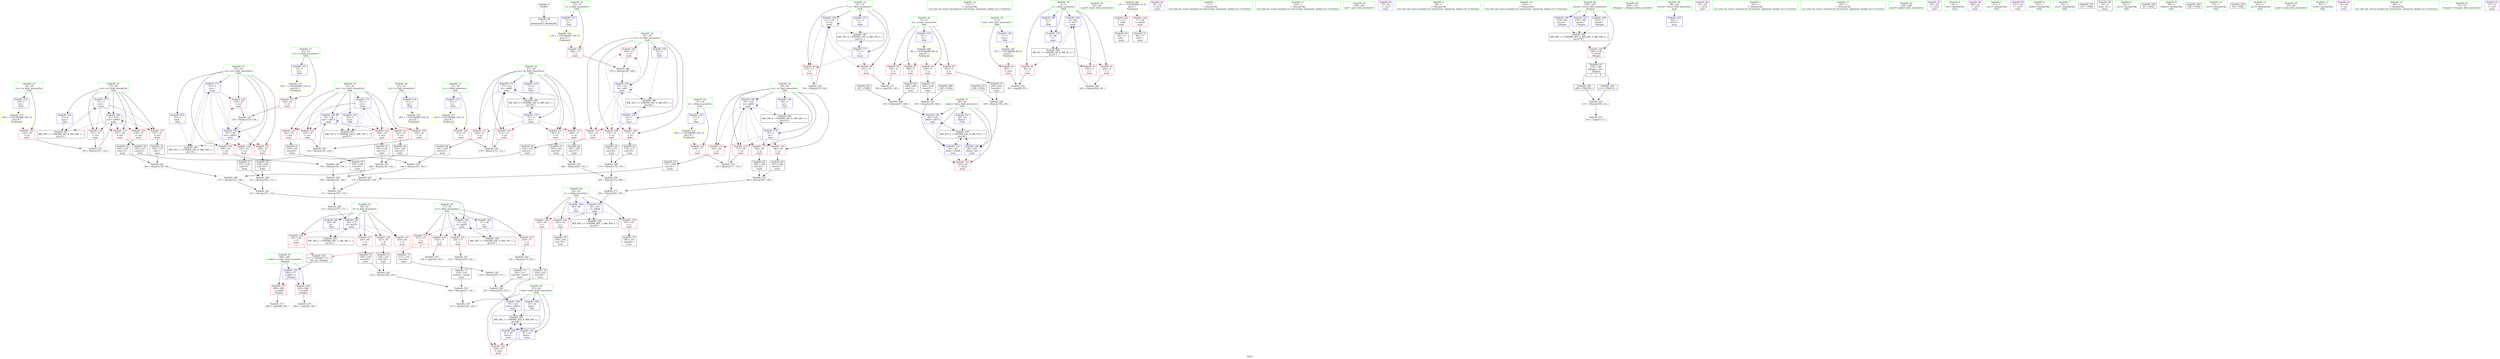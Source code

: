 digraph "SVFG" {
	label="SVFG";

	Node0x5589334867a0 [shape=record,color=grey,label="{NodeID: 0\nNullPtr}"];
	Node0x5589334867a0 -> Node0x5589334a9560[style=solid];
	Node0x5589334b7d00 [shape=record,color=grey,label="{NodeID: 263\n164 = Binary(161, 163, )\n}"];
	Node0x5589334b7d00 -> Node0x5589334b7e80[style=solid];
	Node0x5589334b14e0 [shape=record,color=blue,label="{NodeID: 180\n29\<--118\nsz\<--add9\nmain\n}"];
	Node0x5589334b14e0 -> Node0x5589334a93e0[style=dashed];
	Node0x5589334b14e0 -> Node0x5589334a94b0[style=dashed];
	Node0x5589334b14e0 -> Node0x5589334adcf0[style=dashed];
	Node0x5589334b14e0 -> Node0x5589334addc0[style=dashed];
	Node0x5589334b14e0 -> Node0x5589334b14e0[style=dashed];
	Node0x5589334b14e0 -> Node0x5589334c8620[style=dashed];
	Node0x5589334a8610 [shape=record,color=red,label="{NodeID: 97\n248\<--9\n\<--n\nmain\n}"];
	Node0x5589334a8610 -> Node0x5589334aaf90[style=solid];
	Node0x5589334a65e0 [shape=record,color=green,label="{NodeID: 14\n173\<--1\n\<--dummyObj\nCan only get source location for instruction, argument, global var or function.}"];
	Node0x5589334df190 [shape=record,color=black,label="{NodeID: 360\n238 = PHI()\n}"];
	Node0x5589334df190 -> Node0x5589334b5c00[style=solid];
	Node0x5589334ad5e0 [shape=record,color=grey,label="{NodeID: 277\n104 = cmp(102, 103, )\n}"];
	Node0x5589334abe30 [shape=record,color=blue,label="{NodeID: 194\n4\<--263\nt\<--inc77\nmain\n}"];
	Node0x5589334abe30 -> Node0x5589334c7220[style=dashed];
	Node0x5589334a9170 [shape=record,color=red,label="{NodeID: 111\n160\<--27\n\<--sy\nmain\n}"];
	Node0x5589334a9170 -> Node0x5589334a9f50[style=solid];
	Node0x5589334a71d0 [shape=record,color=green,label="{NodeID: 28\n25\<--26\nsx\<--sx_field_insensitive\nGlob }"];
	Node0x5589334a71d0 -> Node0x5589334a8d60[style=solid];
	Node0x5589334a71d0 -> Node0x5589334a8e30[style=solid];
	Node0x5589334a71d0 -> Node0x5589334a8f00[style=solid];
	Node0x5589334a71d0 -> Node0x5589334a8fd0[style=solid];
	Node0x5589334a71d0 -> Node0x5589334b00f0[style=solid];
	Node0x5589334a71d0 -> Node0x5589334b11a0[style=solid];
	Node0x5589334a71d0 -> Node0x5589334b1340[style=solid];
	Node0x5589334c8b20 [shape=record,color=black,label="{NodeID: 291\nMR_30V_2 = PHI(MR_30V_4, MR_30V_1, )\npts\{32 \}\n}"];
	Node0x5589334c8b20 -> Node0x5589334b0f30[style=dashed];
	Node0x5589334ae440 [shape=record,color=red,label="{NodeID: 125\n162\<--33\n\<--svy\nmain\n}"];
	Node0x5589334ae440 -> Node0x5589334aa020[style=solid];
	Node0x5589334a7fa0 [shape=record,color=green,label="{NodeID: 42\n83\<--84\nscanf\<--scanf_field_insensitive\n}"];
	Node0x5589334cd720 [shape=record,color=yellow,style=double,label="{NodeID: 305\n2V_1 = ENCHI(MR_2V_0)\npts\{1 \}\nFun[main]}"];
	Node0x5589334cd720 -> Node0x5589334af2e0[style=dashed];
	Node0x5589334cd720 -> Node0x5589334af3b0[style=dashed];
	Node0x5589334aefa0 [shape=record,color=red,label="{NodeID: 139\n225\<--42\n\<--c\nmain\n}"];
	Node0x5589334aefa0 -> Node0x5589334aaab0[style=solid];
	Node0x5589334a9c10 [shape=record,color=black,label="{NodeID: 56\n149\<--148\nconv18\<--\nmain\n}"];
	Node0x5589334a9c10 -> Node0x5589334b7880[style=solid];
	Node0x5589334afbf0 [shape=record,color=blue,label="{NodeID: 153\n15\<--5\ny\<--\nGlob }"];
	Node0x5589334afbf0 -> Node0x5589334cdc90[style=dashed];
	Node0x5589334aa770 [shape=record,color=black,label="{NodeID: 70\n198\<--197\nconv46\<--\nmain\n}"];
	Node0x5589334b6980 [shape=record,color=grey,label="{NodeID: 250\n114 = Binary(113, 112, )\n}"];
	Node0x5589334b6980 -> Node0x5589334b1410[style=solid];
	Node0x5589334b09f0 [shape=record,color=blue,label="{NodeID: 167\n44\<--45\ndmin\<--\nGlob }"];
	Node0x5589334b09f0 -> Node0x5589334cad20[style=dashed];
	Node0x5589334ab2d0 [shape=record,color=purple,label="{NodeID: 84\n78\<--54\n\<--.str.2\nmain\n}"];
	Node0x558933486d70 [shape=record,color=green,label="{NodeID: 1\n5\<--1\n\<--dummyObj\nCan only get source location for instruction, argument, global var or function.}"];
	Node0x5589334b7e80 [shape=record,color=grey,label="{NodeID: 264\n165 = Binary(159, 164, )\n}"];
	Node0x5589334b7e80 -> Node0x5589334b7100[style=solid];
	Node0x5589334b15b0 [shape=record,color=blue,label="{NodeID: 181\n31\<--122\nsvx\<--add10\nmain\n}"];
	Node0x5589334b15b0 -> Node0x5589334ade90[style=dashed];
	Node0x5589334b15b0 -> Node0x5589334adf60[style=dashed];
	Node0x5589334b15b0 -> Node0x5589334ae030[style=dashed];
	Node0x5589334b15b0 -> Node0x5589334ae100[style=dashed];
	Node0x5589334b15b0 -> Node0x5589334b15b0[style=dashed];
	Node0x5589334b15b0 -> Node0x5589334c8b20[style=dashed];
	Node0x5589334a86e0 [shape=record,color=red,label="{NodeID: 98\n102\<--11\n\<--i\nmain\n}"];
	Node0x5589334a86e0 -> Node0x5589334ad5e0[style=solid];
	Node0x5589334a66b0 [shape=record,color=green,label="{NodeID: 15\n219\<--1\n\<--dummyObj\nCan only get source location for instruction, argument, global var or function.}"];
	Node0x5589334df260 [shape=record,color=black,label="{NodeID: 361\n247 = PHI()\n}"];
	Node0x5589334df260 -> Node0x5589334b8600[style=solid];
	Node0x5589334abf00 [shape=record,color=blue,label="{NodeID: 195\n280\<--277\nx.addr\<--x\n_Z4signx\n}"];
	Node0x5589334abf00 -> Node0x5589334af550[style=dashed];
	Node0x5589334abf00 -> Node0x5589334af620[style=dashed];
	Node0x5589334a9240 [shape=record,color=red,label="{NodeID: 112\n180\<--27\n\<--sy\nmain\n}"];
	Node0x5589334a9240 -> Node0x5589334aa430[style=solid];
	Node0x5589334a72d0 [shape=record,color=green,label="{NodeID: 29\n27\<--28\nsy\<--sy_field_insensitive\nGlob }"];
	Node0x5589334a72d0 -> Node0x5589334a90a0[style=solid];
	Node0x5589334a72d0 -> Node0x5589334a9170[style=solid];
	Node0x5589334a72d0 -> Node0x5589334a9240[style=solid];
	Node0x5589334a72d0 -> Node0x5589334a9310[style=solid];
	Node0x5589334a72d0 -> Node0x5589334b01f0[style=solid];
	Node0x5589334a72d0 -> Node0x5589334b10d0[style=solid];
	Node0x5589334a72d0 -> Node0x5589334b1410[style=solid];
	Node0x5589334c9020 [shape=record,color=black,label="{NodeID: 292\nMR_32V_2 = PHI(MR_32V_4, MR_32V_1, )\npts\{34 \}\n}"];
	Node0x5589334c9020 -> Node0x5589334b0e60[style=dashed];
	Node0x5589334ae510 [shape=record,color=red,label="{NodeID: 126\n129\<--35\n\<--svz\nmain\n}"];
	Node0x5589334ae510 -> Node0x5589334b7400[style=solid];
	Node0x5589334a80a0 [shape=record,color=green,label="{NodeID: 43\n200\<--201\nsqrt\<--sqrt_field_insensitive\n}"];
	Node0x5589334af070 [shape=record,color=red,label="{NodeID: 140\n245\<--42\n\<--c\nmain\n}"];
	Node0x5589334af070 -> Node0x5589334aaec0[style=solid];
	Node0x5589334a9ce0 [shape=record,color=black,label="{NodeID: 57\n151\<--150\nconv19\<--\nmain\n}"];
	Node0x5589334a9ce0 -> Node0x5589334b7880[style=solid];
	Node0x5589334b5600 [shape=record,color=grey,label="{NodeID: 237\n233 = Binary(234, 232, )\n}"];
	Node0x5589334b5600 -> Node0x5589334aad20[style=solid];
	Node0x5589334afcf0 [shape=record,color=blue,label="{NodeID: 154\n17\<--5\nz\<--\nGlob }"];
	Node0x5589334afcf0 -> Node0x5589334cdd70[style=dashed];
	Node0x5589334aa840 [shape=record,color=black,label="{NodeID: 71\n203\<--202\nconv48\<--\nmain\n}"];
	Node0x5589334aa840 -> Node0x5589334b7580[style=solid];
	Node0x5589334b6b00 [shape=record,color=grey,label="{NodeID: 251\n184 = Binary(181, 183, )\n}"];
	Node0x5589334b6b00 -> Node0x5589334b6f80[style=solid];
	Node0x5589334b0af0 [shape=record,color=blue,label="{NodeID: 168\n47\<--45\ntmin\<--\nGlob }"];
	Node0x5589334b0af0 -> Node0x5589334cb220[style=dashed];
	Node0x5589334ab3a0 [shape=record,color=purple,label="{NodeID: 85\n79\<--56\n\<--.str.3\nmain\n}"];
	Node0x5589334a5900 [shape=record,color=green,label="{NodeID: 2\n38\<--1\n\<--dummyObj\nCan only get source location for instruction, argument, global var or function.}"];
	Node0x5589334b8000 [shape=record,color=grey,label="{NodeID: 265\n159 = Binary(156, 158, )\n}"];
	Node0x5589334b8000 -> Node0x5589334b7e80[style=solid];
	Node0x5589334b1680 [shape=record,color=blue,label="{NodeID: 182\n33\<--126\nsvy\<--add11\nmain\n}"];
	Node0x5589334b1680 -> Node0x5589334ae1d0[style=dashed];
	Node0x5589334b1680 -> Node0x5589334ae2a0[style=dashed];
	Node0x5589334b1680 -> Node0x5589334ae370[style=dashed];
	Node0x5589334b1680 -> Node0x5589334ae440[style=dashed];
	Node0x5589334b1680 -> Node0x5589334b1680[style=dashed];
	Node0x5589334b1680 -> Node0x5589334c9020[style=dashed];
	Node0x5589334a87b0 [shape=record,color=red,label="{NodeID: 99\n133\<--11\n\<--i\nmain\n}"];
	Node0x5589334a87b0 -> Node0x5589334b7280[style=solid];
	Node0x5589334a6780 [shape=record,color=green,label="{NodeID: 16\n234\<--1\n\<--dummyObj\nCan only get source location for instruction, argument, global var or function.}"];
	Node0x5589334df330 [shape=record,color=black,label="{NodeID: 362\n277 = PHI(207, 211, )\n0th arg _Z4signx }"];
	Node0x5589334df330 -> Node0x5589334abf00[style=solid];
	Node0x5589334abfd0 [shape=record,color=blue,label="{NodeID: 196\n278\<--86\nretval\<--\n_Z4signx\n}"];
	Node0x5589334abfd0 -> Node0x5589334c6d20[style=dashed];
	Node0x5589334a9310 [shape=record,color=red,label="{NodeID: 113\n182\<--27\n\<--sy\nmain\n}"];
	Node0x5589334a9310 -> Node0x5589334aa500[style=solid];
	Node0x5589334a73d0 [shape=record,color=green,label="{NodeID: 30\n29\<--30\nsz\<--sz_field_insensitive\nGlob }"];
	Node0x5589334a73d0 -> Node0x5589334a93e0[style=solid];
	Node0x5589334a73d0 -> Node0x5589334a94b0[style=solid];
	Node0x5589334a73d0 -> Node0x5589334adcf0[style=solid];
	Node0x5589334a73d0 -> Node0x5589334addc0[style=solid];
	Node0x5589334a73d0 -> Node0x5589334b02f0[style=solid];
	Node0x5589334a73d0 -> Node0x5589334b1000[style=solid];
	Node0x5589334a73d0 -> Node0x5589334b14e0[style=solid];
	Node0x5589334c9520 [shape=record,color=black,label="{NodeID: 293\nMR_34V_2 = PHI(MR_34V_4, MR_34V_1, )\npts\{36 \}\n}"];
	Node0x5589334c9520 -> Node0x5589334b0d90[style=dashed];
	Node0x5589334ae5e0 [shape=record,color=red,label="{NodeID: 127\n148\<--35\n\<--svz\nmain\n}"];
	Node0x5589334ae5e0 -> Node0x5589334a9c10[style=solid];
	Node0x5589334a81a0 [shape=record,color=green,label="{NodeID: 44\n209\<--210\n_Z4signx\<--_Z4signx_field_insensitive\n}"];
	Node0x5589334cd910 [shape=record,color=yellow,style=double,label="{NodeID: 307\n6V_1 = ENCHI(MR_6V_0)\npts\{8 \}\nFun[main]}"];
	Node0x5589334cd910 -> Node0x5589334aba20[style=dashed];
	Node0x5589334af140 [shape=record,color=red,label="{NodeID: 141\n255\<--44\n\<--dmin\nmain\n}"];
	Node0x5589334a9db0 [shape=record,color=black,label="{NodeID: 58\n156\<--155\nconv22\<--\nmain\n}"];
	Node0x5589334a9db0 -> Node0x5589334b8000[style=solid];
	Node0x5589334b5780 [shape=record,color=grey,label="{NodeID: 238\n237 = Binary(226, 236, )\n}"];
	Node0x5589334afdf0 [shape=record,color=blue,label="{NodeID: 155\n19\<--5\nvx\<--\nGlob }"];
	Node0x5589334afdf0 -> Node0x5589334cde50[style=dashed];
	Node0x5589334aa910 [shape=record,color=black,label="{NodeID: 72\n217\<--216\nconv54\<--\nmain\n}"];
	Node0x5589334aa910 -> Node0x5589334b6500[style=solid];
	Node0x5589334b6c80 [shape=record,color=grey,label="{NodeID: 252\n118 = Binary(117, 116, )\n}"];
	Node0x5589334b6c80 -> Node0x5589334b14e0[style=solid];
	Node0x5589334b0bf0 [shape=record,color=blue,label="{NodeID: 169\n68\<--5\nretval\<--\nmain\n}"];
	Node0x5589334ab470 [shape=record,color=purple,label="{NodeID: 86\n81\<--59\n\<--.str.4\nmain\n}"];
	Node0x5589334868f0 [shape=record,color=green,label="{NodeID: 3\n45\<--1\n\<--dummyObj\nCan only get source location for instruction, argument, global var or function.}"];
	Node0x5589334b8180 [shape=record,color=grey,label="{NodeID: 266\n110 = Binary(109, 108, )\n}"];
	Node0x5589334b8180 -> Node0x5589334b1340[style=solid];
	Node0x5589334b1750 [shape=record,color=blue,label="{NodeID: 183\n35\<--130\nsvz\<--add12\nmain\n}"];
	Node0x5589334b1750 -> Node0x5589334ae510[style=dashed];
	Node0x5589334b1750 -> Node0x5589334ae5e0[style=dashed];
	Node0x5589334b1750 -> Node0x5589334ae6b0[style=dashed];
	Node0x5589334b1750 -> Node0x5589334ae780[style=dashed];
	Node0x5589334b1750 -> Node0x5589334b1750[style=dashed];
	Node0x5589334b1750 -> Node0x5589334c9520[style=dashed];
	Node0x5589334a8880 [shape=record,color=red,label="{NodeID: 100\n108\<--13\n\<--x\nmain\n}"];
	Node0x5589334a8880 -> Node0x5589334b8180[style=solid];
	Node0x5589334a6850 [shape=record,color=green,label="{NodeID: 17\n292\<--1\n\<--dummyObj\nCan only get source location for instruction, argument, global var or function.}"];
	Node0x5589334ac0a0 [shape=record,color=blue,label="{NodeID: 197\n278\<--292\nretval\<--\n_Z4signx\n}"];
	Node0x5589334ac0a0 -> Node0x5589334c6d20[style=dashed];
	Node0x5589334a93e0 [shape=record,color=red,label="{NodeID: 114\n117\<--29\n\<--sz\nmain\n}"];
	Node0x5589334a93e0 -> Node0x5589334b6c80[style=solid];
	Node0x5589334a74d0 [shape=record,color=green,label="{NodeID: 31\n31\<--32\nsvx\<--svx_field_insensitive\nGlob }"];
	Node0x5589334a74d0 -> Node0x5589334ade90[style=solid];
	Node0x5589334a74d0 -> Node0x5589334adf60[style=solid];
	Node0x5589334a74d0 -> Node0x5589334ae030[style=solid];
	Node0x5589334a74d0 -> Node0x5589334ae100[style=solid];
	Node0x5589334a74d0 -> Node0x5589334b03f0[style=solid];
	Node0x5589334a74d0 -> Node0x5589334b0f30[style=solid];
	Node0x5589334a74d0 -> Node0x5589334b15b0[style=solid];
	Node0x5589334c9a20 [shape=record,color=black,label="{NodeID: 294\nMR_36V_2 = PHI(MR_36V_3, MR_36V_1, )\npts\{39 \}\n}"];
	Node0x5589334c9a20 -> Node0x5589334b18f0[style=dashed];
	Node0x5589334ae6b0 [shape=record,color=red,label="{NodeID: 128\n150\<--35\n\<--svz\nmain\n}"];
	Node0x5589334ae6b0 -> Node0x5589334a9ce0[style=solid];
	Node0x5589334a82a0 [shape=record,color=green,label="{NodeID: 45\n259\<--260\nprintf\<--printf_field_insensitive\n}"];
	Node0x5589334cd9f0 [shape=record,color=yellow,style=double,label="{NodeID: 308\n8V_1 = ENCHI(MR_8V_0)\npts\{10 \}\nFun[main]}"];
	Node0x5589334cd9f0 -> Node0x5589334abaf0[style=dashed];
	Node0x5589334cd9f0 -> Node0x5589334abbc0[style=dashed];
	Node0x5589334cd9f0 -> Node0x5589334a8540[style=dashed];
	Node0x5589334cd9f0 -> Node0x5589334a8610[style=dashed];
	Node0x5589334af210 [shape=record,color=red,label="{NodeID: 142\n256\<--47\n\<--tmin\nmain\n}"];
	Node0x5589334a9e80 [shape=record,color=black,label="{NodeID: 59\n158\<--157\nconv23\<--\nmain\n}"];
	Node0x5589334a9e80 -> Node0x5589334b8000[style=solid];
	Node0x5589334b5900 [shape=record,color=grey,label="{NodeID: 239\n236 = Binary(231, 235, )\n}"];
	Node0x5589334b5900 -> Node0x5589334b5780[style=solid];
	Node0x5589334afef0 [shape=record,color=blue,label="{NodeID: 156\n21\<--5\nvy\<--\nGlob }"];
	Node0x5589334afef0 -> Node0x5589334cdf30[style=dashed];
	Node0x5589334aa9e0 [shape=record,color=black,label="{NodeID: 73\n222\<--221\nconv56\<--mul55\nmain\n}"];
	Node0x5589334aa9e0 -> Node0x5589334b5d80[style=solid];
	Node0x5589334b6e00 [shape=record,color=grey,label="{NodeID: 253\n122 = Binary(121, 120, )\n}"];
	Node0x5589334b6e00 -> Node0x5589334b15b0[style=solid];
	Node0x5589334b0cc0 [shape=record,color=blue,label="{NodeID: 170\n4\<--86\nt\<--\nmain\n}"];
	Node0x5589334b0cc0 -> Node0x5589334c7220[style=dashed];
	Node0x5589334ab540 [shape=record,color=purple,label="{NodeID: 87\n92\<--59\n\<--.str.4\nmain\n}"];
	Node0x558933486980 [shape=record,color=green,label="{NodeID: 4\n49\<--1\n.str\<--dummyObj\nGlob }"];
	Node0x5589334b8300 [shape=record,color=grey,label="{NodeID: 267\n126 = Binary(125, 124, )\n}"];
	Node0x5589334b8300 -> Node0x5589334b1680[style=solid];
	Node0x5589334b1820 [shape=record,color=blue,label="{NodeID: 184\n11\<--134\ni\<--inc\nmain\n}"];
	Node0x5589334b1820 -> Node0x5589334a86e0[style=dashed];
	Node0x5589334b1820 -> Node0x5589334a87b0[style=dashed];
	Node0x5589334b1820 -> Node0x5589334b1820[style=dashed];
	Node0x5589334b1820 -> Node0x5589334c7720[style=dashed];
	Node0x5589334a8950 [shape=record,color=red,label="{NodeID: 101\n112\<--15\n\<--y\nmain\n}"];
	Node0x5589334a8950 -> Node0x5589334b6980[style=solid];
	Node0x5589334a6920 [shape=record,color=green,label="{NodeID: 18\n4\<--6\nt\<--t_field_insensitive\nGlob }"];
	Node0x5589334a6920 -> Node0x5589334ab7b0[style=solid];
	Node0x5589334a6920 -> Node0x5589334ab880[style=solid];
	Node0x5589334a6920 -> Node0x5589334ab950[style=solid];
	Node0x5589334a6920 -> Node0x5589334af6f0[style=solid];
	Node0x5589334a6920 -> Node0x5589334b0cc0[style=solid];
	Node0x5589334a6920 -> Node0x5589334abe30[style=solid];
	Node0x5589334ac170 [shape=record,color=blue,label="{NodeID: 198\n278\<--5\nretval\<--\n_Z4signx\n}"];
	Node0x5589334ac170 -> Node0x5589334c6d20[style=dashed];
	Node0x5589334a94b0 [shape=record,color=red,label="{NodeID: 115\n166\<--29\n\<--sz\nmain\n}"];
	Node0x5589334a94b0 -> Node0x5589334aa0f0[style=solid];
	Node0x5589334a75d0 [shape=record,color=green,label="{NodeID: 32\n33\<--34\nsvy\<--svy_field_insensitive\nGlob }"];
	Node0x5589334a75d0 -> Node0x5589334ae1d0[style=solid];
	Node0x5589334a75d0 -> Node0x5589334ae2a0[style=solid];
	Node0x5589334a75d0 -> Node0x5589334ae370[style=solid];
	Node0x5589334a75d0 -> Node0x5589334ae440[style=solid];
	Node0x5589334a75d0 -> Node0x5589334b04f0[style=solid];
	Node0x5589334a75d0 -> Node0x5589334b0e60[style=solid];
	Node0x5589334a75d0 -> Node0x5589334b1680[style=solid];
	Node0x5589334c9f20 [shape=record,color=black,label="{NodeID: 295\nMR_38V_2 = PHI(MR_38V_3, MR_38V_1, )\npts\{41 \}\n}"];
	Node0x5589334c9f20 -> Node0x5589334b19c0[style=dashed];
	Node0x5589334ae780 [shape=record,color=red,label="{NodeID: 129\n168\<--35\n\<--svz\nmain\n}"];
	Node0x5589334ae780 -> Node0x5589334aa1c0[style=solid];
	Node0x5589334a83a0 [shape=record,color=green,label="{NodeID: 46\n278\<--279\nretval\<--retval_field_insensitive\n_Z4signx\n}"];
	Node0x5589334a83a0 -> Node0x5589334af480[style=solid];
	Node0x5589334a83a0 -> Node0x5589334abfd0[style=solid];
	Node0x5589334a83a0 -> Node0x5589334ac0a0[style=solid];
	Node0x5589334a83a0 -> Node0x5589334ac170[style=solid];
	Node0x5589334af2e0 [shape=record,color=red,label="{NodeID: 143\n71\<--53\n\<--stdin\nmain\n}"];
	Node0x5589334af2e0 -> Node0x5589334a9730[style=solid];
	Node0x5589334a9f50 [shape=record,color=black,label="{NodeID: 60\n161\<--160\nconv25\<--\nmain\n}"];
	Node0x5589334a9f50 -> Node0x5589334b7d00[style=solid];
	Node0x5589334b5a80 [shape=record,color=grey,label="{NodeID: 240\n263 = Binary(262, 86, )\n}"];
	Node0x5589334b5a80 -> Node0x5589334abe30[style=solid];
	Node0x5589334afff0 [shape=record,color=blue,label="{NodeID: 157\n23\<--5\nvz\<--\nGlob }"];
	Node0x5589334afff0 -> Node0x5589334ce010[style=dashed];
	Node0x5589334aaab0 [shape=record,color=black,label="{NodeID: 74\n226\<--225\nconv58\<--\nmain\n}"];
	Node0x5589334aaab0 -> Node0x5589334b5780[style=solid];
	Node0x5589334b6f80 [shape=record,color=grey,label="{NodeID: 254\n185 = Binary(179, 184, )\n}"];
	Node0x5589334b6f80 -> Node0x5589334acce0[style=solid];
	Node0x5589334b0d90 [shape=record,color=blue,label="{NodeID: 171\n35\<--5\nsvz\<--\nmain\n}"];
	Node0x5589334b0d90 -> Node0x5589334ae510[style=dashed];
	Node0x5589334b0d90 -> Node0x5589334ae5e0[style=dashed];
	Node0x5589334b0d90 -> Node0x5589334ae6b0[style=dashed];
	Node0x5589334b0d90 -> Node0x5589334ae780[style=dashed];
	Node0x5589334b0d90 -> Node0x5589334b1750[style=dashed];
	Node0x5589334b0d90 -> Node0x5589334c9520[style=dashed];
	Node0x5589334ab610 [shape=record,color=purple,label="{NodeID: 88\n106\<--61\n\<--.str.5\nmain\n}"];
	Node0x5589334898e0 [shape=record,color=green,label="{NodeID: 5\n51\<--1\n.str.1\<--dummyObj\nGlob }"];
	Node0x5589334b8480 [shape=record,color=grey,label="{NodeID: 268\n179 = Binary(176, 178, )\n}"];
	Node0x5589334b8480 -> Node0x5589334b6f80[style=solid];
	Node0x5589334b18f0 [shape=record,color=blue,label="{NodeID: 185\n37\<--153\na\<--add21\nmain\n}"];
	Node0x5589334b18f0 -> Node0x5589334ae850[style=dashed];
	Node0x5589334b18f0 -> Node0x5589334ae920[style=dashed];
	Node0x5589334b18f0 -> Node0x5589334ae9f0[style=dashed];
	Node0x5589334b18f0 -> Node0x5589334aeac0[style=dashed];
	Node0x5589334b18f0 -> Node0x5589334c9a20[style=dashed];
	Node0x5589334a8a20 [shape=record,color=red,label="{NodeID: 102\n116\<--17\n\<--z\nmain\n}"];
	Node0x5589334a8a20 -> Node0x5589334b6c80[style=solid];
	Node0x5589334a69f0 [shape=record,color=green,label="{NodeID: 19\n7\<--8\ntest\<--test_field_insensitive\nGlob }"];
	Node0x5589334a69f0 -> Node0x5589334aba20[style=solid];
	Node0x5589334a69f0 -> Node0x5589334af7f0[style=solid];
	Node0x5589334adcf0 [shape=record,color=red,label="{NodeID: 116\n186\<--29\n\<--sz\nmain\n}"];
	Node0x5589334adcf0 -> Node0x5589334aa5d0[style=solid];
	Node0x5589334a76d0 [shape=record,color=green,label="{NodeID: 33\n35\<--36\nsvz\<--svz_field_insensitive\nGlob }"];
	Node0x5589334a76d0 -> Node0x5589334ae510[style=solid];
	Node0x5589334a76d0 -> Node0x5589334ae5e0[style=solid];
	Node0x5589334a76d0 -> Node0x5589334ae6b0[style=solid];
	Node0x5589334a76d0 -> Node0x5589334ae780[style=solid];
	Node0x5589334a76d0 -> Node0x5589334b05f0[style=solid];
	Node0x5589334a76d0 -> Node0x5589334b0d90[style=solid];
	Node0x5589334a76d0 -> Node0x5589334b1750[style=solid];
	Node0x5589334cac30 [shape=record,color=black,label="{NodeID: 296\nMR_40V_2 = PHI(MR_40V_3, MR_40V_1, )\npts\{43 \}\n}"];
	Node0x5589334cac30 -> Node0x5589334b1a90[style=dashed];
	Node0x5589334ae850 [shape=record,color=red,label="{NodeID: 130\n193\<--37\n\<--a\nmain\n}"];
	Node0x5589334ae850 -> Node0x5589334ad460[style=solid];
	Node0x5589334a8470 [shape=record,color=green,label="{NodeID: 47\n280\<--281\nx.addr\<--x.addr_field_insensitive\n_Z4signx\n}"];
	Node0x5589334a8470 -> Node0x5589334af550[style=solid];
	Node0x5589334a8470 -> Node0x5589334af620[style=solid];
	Node0x5589334a8470 -> Node0x5589334abf00[style=solid];
	Node0x5589334cdbb0 [shape=record,color=yellow,style=double,label="{NodeID: 310\n12V_1 = ENCHI(MR_12V_0)\npts\{14 \}\nFun[main]}"];
	Node0x5589334cdbb0 -> Node0x5589334a8880[style=dashed];
	Node0x5589334af3b0 [shape=record,color=red,label="{NodeID: 144\n77\<--58\n\<--stdout\nmain\n}"];
	Node0x5589334af3b0 -> Node0x5589334a9800[style=solid];
	Node0x5589334aa020 [shape=record,color=black,label="{NodeID: 61\n163\<--162\nconv26\<--\nmain\n}"];
	Node0x5589334aa020 -> Node0x5589334b7d00[style=solid];
	Node0x5589334b5c00 [shape=record,color=grey,label="{NodeID: 241\n241 = Binary(238, 240, )\n}"];
	Node0x5589334b5c00 -> Node0x5589334b1dd0[style=solid];
	Node0x5589334b00f0 [shape=record,color=blue,label="{NodeID: 158\n25\<--5\nsx\<--\nGlob }"];
	Node0x5589334b00f0 -> Node0x5589334c7c20[style=dashed];
	Node0x5589334aab80 [shape=record,color=black,label="{NodeID: 75\n228\<--227\nconv59\<--\nmain\n}"];
	Node0x5589334aab80 -> Node0x5589334b6200[style=solid];
	Node0x5589334b7100 [shape=record,color=grey,label="{NodeID: 255\n171 = Binary(165, 170, )\n}"];
	Node0x5589334b7100 -> Node0x5589334b6680[style=solid];
	Node0x5589334b0e60 [shape=record,color=blue,label="{NodeID: 172\n33\<--5\nsvy\<--\nmain\n}"];
	Node0x5589334b0e60 -> Node0x5589334ae1d0[style=dashed];
	Node0x5589334b0e60 -> Node0x5589334ae2a0[style=dashed];
	Node0x5589334b0e60 -> Node0x5589334ae370[style=dashed];
	Node0x5589334b0e60 -> Node0x5589334ae440[style=dashed];
	Node0x5589334b0e60 -> Node0x5589334b1680[style=dashed];
	Node0x5589334b0e60 -> Node0x5589334c9020[style=dashed];
	Node0x5589334ab6e0 [shape=record,color=purple,label="{NodeID: 89\n257\<--63\n\<--.str.6\nmain\n}"];
	Node0x558933489970 [shape=record,color=green,label="{NodeID: 6\n53\<--1\nstdin\<--dummyObj\nGlob }"];
	Node0x5589334b8600 [shape=record,color=grey,label="{NodeID: 269\n250 = Binary(247, 249, )\n}"];
	Node0x5589334b8600 -> Node0x5589334abd60[style=solid];
	Node0x5589334b19c0 [shape=record,color=blue,label="{NodeID: 186\n40\<--172\nb\<--mul33\nmain\n}"];
	Node0x5589334b19c0 -> Node0x5589334aeb90[style=dashed];
	Node0x5589334b19c0 -> Node0x5589334aec60[style=dashed];
	Node0x5589334b19c0 -> Node0x5589334aed30[style=dashed];
	Node0x5589334b19c0 -> Node0x5589334aee00[style=dashed];
	Node0x5589334b19c0 -> Node0x5589334c9f20[style=dashed];
	Node0x5589334a8af0 [shape=record,color=red,label="{NodeID: 103\n120\<--19\n\<--vx\nmain\n}"];
	Node0x5589334a8af0 -> Node0x5589334b6e00[style=solid];
	Node0x5589334a6ac0 [shape=record,color=green,label="{NodeID: 20\n9\<--10\nn\<--n_field_insensitive\nGlob }"];
	Node0x5589334a6ac0 -> Node0x5589334abaf0[style=solid];
	Node0x5589334a6ac0 -> Node0x5589334abbc0[style=solid];
	Node0x5589334a6ac0 -> Node0x5589334a8540[style=solid];
	Node0x5589334a6ac0 -> Node0x5589334a8610[style=solid];
	Node0x5589334a6ac0 -> Node0x5589334af8f0[style=solid];
	Node0x5589334addc0 [shape=record,color=red,label="{NodeID: 117\n188\<--29\n\<--sz\nmain\n}"];
	Node0x5589334addc0 -> Node0x5589334aa6a0[style=solid];
	Node0x5589334a77d0 [shape=record,color=green,label="{NodeID: 34\n37\<--39\na\<--a_field_insensitive\nGlob }"];
	Node0x5589334a77d0 -> Node0x5589334ae850[style=solid];
	Node0x5589334a77d0 -> Node0x5589334ae920[style=solid];
	Node0x5589334a77d0 -> Node0x5589334ae9f0[style=solid];
	Node0x5589334a77d0 -> Node0x5589334aeac0[style=solid];
	Node0x5589334a77d0 -> Node0x5589334b06f0[style=solid];
	Node0x5589334a77d0 -> Node0x5589334b18f0[style=solid];
	Node0x5589334cad20 [shape=record,color=black,label="{NodeID: 297\nMR_42V_2 = PHI(MR_42V_4, MR_42V_1, )\npts\{46 \}\n}"];
	Node0x5589334cad20 -> Node0x5589334b1c30[style=dashed];
	Node0x5589334cad20 -> Node0x5589334b1dd0[style=dashed];
	Node0x5589334cad20 -> Node0x5589334abd60[style=dashed];
	Node0x5589334ae920 [shape=record,color=red,label="{NodeID: 131\n211\<--37\n\<--a\nmain\n|{<s0>8}}"];
	Node0x5589334ae920:s0 -> Node0x5589334df330[style=solid,color=red];
	Node0x5589334a9560 [shape=record,color=black,label="{NodeID: 48\n2\<--3\ndummyVal\<--dummyVal\n}"];
	Node0x5589334cdc90 [shape=record,color=yellow,style=double,label="{NodeID: 311\n14V_1 = ENCHI(MR_14V_0)\npts\{16 \}\nFun[main]}"];
	Node0x5589334cdc90 -> Node0x5589334a8950[style=dashed];
	Node0x5589334af480 [shape=record,color=red,label="{NodeID: 145\n296\<--278\n\<--retval\n_Z4signx\n}"];
	Node0x5589334af480 -> Node0x5589334ab060[style=solid];
	Node0x5589334aa0f0 [shape=record,color=black,label="{NodeID: 62\n167\<--166\nconv29\<--\nmain\n}"];
	Node0x5589334aa0f0 -> Node0x5589334b5f00[style=solid];
	Node0x5589334b5d80 [shape=record,color=grey,label="{NodeID: 242\n223 = Binary(218, 222, )\n}"];
	Node0x5589334b5d80 -> Node0x5589334b1d00[style=solid];
	Node0x5589334b01f0 [shape=record,color=blue,label="{NodeID: 159\n27\<--5\nsy\<--\nGlob }"];
	Node0x5589334b01f0 -> Node0x5589334c8120[style=dashed];
	Node0x5589334aac50 [shape=record,color=black,label="{NodeID: 76\n230\<--229\nconv60\<--\nmain\n}"];
	Node0x5589334aac50 -> Node0x5589334b6200[style=solid];
	Node0x5589334b7280 [shape=record,color=grey,label="{NodeID: 256\n134 = Binary(133, 86, )\n}"];
	Node0x5589334b7280 -> Node0x5589334b1820[style=solid];
	Node0x5589334b0f30 [shape=record,color=blue,label="{NodeID: 173\n31\<--5\nsvx\<--\nmain\n}"];
	Node0x5589334b0f30 -> Node0x5589334ade90[style=dashed];
	Node0x5589334b0f30 -> Node0x5589334adf60[style=dashed];
	Node0x5589334b0f30 -> Node0x5589334ae030[style=dashed];
	Node0x5589334b0f30 -> Node0x5589334ae100[style=dashed];
	Node0x5589334b0f30 -> Node0x5589334b15b0[style=dashed];
	Node0x5589334b0f30 -> Node0x5589334c8b20[style=dashed];
	Node0x5589334ab7b0 [shape=record,color=red,label="{NodeID: 90\n88\<--4\n\<--t\nmain\n}"];
	Node0x5589334ab7b0 -> Node0x5589334ad160[style=solid];
	Node0x5589334a6170 [shape=record,color=green,label="{NodeID: 7\n54\<--1\n.str.2\<--dummyObj\nGlob }"];
	Node0x5589334de9a0 [shape=record,color=black,label="{NodeID: 353\n107 = PHI()\n}"];
	Node0x5589334b8780 [shape=record,color=grey,label="{NodeID: 270\n190 = Binary(187, 189, )\n}"];
	Node0x5589334b8780 -> Node0x5589334acce0[style=solid];
	Node0x5589334b1a90 [shape=record,color=blue,label="{NodeID: 187\n42\<--191\nc\<--add44\nmain\n}"];
	Node0x5589334b1a90 -> Node0x5589334aeed0[style=dashed];
	Node0x5589334b1a90 -> Node0x5589334aefa0[style=dashed];
	Node0x5589334b1a90 -> Node0x5589334af070[style=dashed];
	Node0x5589334b1a90 -> Node0x5589334cac30[style=dashed];
	Node0x5589334a8bc0 [shape=record,color=red,label="{NodeID: 104\n124\<--21\n\<--vy\nmain\n}"];
	Node0x5589334a8bc0 -> Node0x5589334b8300[style=solid];
	Node0x5589334a6b90 [shape=record,color=green,label="{NodeID: 21\n11\<--12\ni\<--i_field_insensitive\nGlob }"];
	Node0x5589334a6b90 -> Node0x5589334a86e0[style=solid];
	Node0x5589334a6b90 -> Node0x5589334a87b0[style=solid];
	Node0x5589334a6b90 -> Node0x5589334af9f0[style=solid];
	Node0x5589334a6b90 -> Node0x5589334b1270[style=solid];
	Node0x5589334a6b90 -> Node0x5589334b1820[style=solid];
	Node0x5589334ade90 [shape=record,color=red,label="{NodeID: 118\n121\<--31\n\<--svx\nmain\n}"];
	Node0x5589334ade90 -> Node0x5589334b6e00[style=solid];
	Node0x5589334a78d0 [shape=record,color=green,label="{NodeID: 35\n40\<--41\nb\<--b_field_insensitive\nGlob }"];
	Node0x5589334a78d0 -> Node0x5589334aeb90[style=solid];
	Node0x5589334a78d0 -> Node0x5589334aec60[style=solid];
	Node0x5589334a78d0 -> Node0x5589334aed30[style=solid];
	Node0x5589334a78d0 -> Node0x5589334aee00[style=solid];
	Node0x5589334a78d0 -> Node0x5589334b07f0[style=solid];
	Node0x5589334a78d0 -> Node0x5589334b19c0[style=solid];
	Node0x5589334cb220 [shape=record,color=black,label="{NodeID: 298\nMR_44V_2 = PHI(MR_44V_4, MR_44V_1, )\npts\{48 \}\n}"];
	Node0x5589334cb220 -> Node0x5589334b1b60[style=dashed];
	Node0x5589334cb220 -> Node0x5589334b1d00[style=dashed];
	Node0x5589334cb220 -> Node0x5589334abc90[style=dashed];
	Node0x5589334ae9f0 [shape=record,color=red,label="{NodeID: 132\n220\<--37\n\<--a\nmain\n}"];
	Node0x5589334ae9f0 -> Node0x5589334b6080[style=solid];
	Node0x5589334a9660 [shape=record,color=black,label="{NodeID: 49\n67\<--5\nmain_ret\<--\nmain\n}"];
	Node0x5589334cdd70 [shape=record,color=yellow,style=double,label="{NodeID: 312\n16V_1 = ENCHI(MR_16V_0)\npts\{18 \}\nFun[main]}"];
	Node0x5589334cdd70 -> Node0x5589334a8a20[style=dashed];
	Node0x5589334af550 [shape=record,color=red,label="{NodeID: 146\n283\<--280\n\<--x.addr\n_Z4signx\n}"];
	Node0x5589334af550 -> Node0x5589334ad2e0[style=solid];
	Node0x5589334aa1c0 [shape=record,color=black,label="{NodeID: 63\n169\<--168\nconv30\<--\nmain\n}"];
	Node0x5589334aa1c0 -> Node0x5589334b5f00[style=solid];
	Node0x5589334b5f00 [shape=record,color=grey,label="{NodeID: 243\n170 = Binary(167, 169, )\n}"];
	Node0x5589334b5f00 -> Node0x5589334b7100[style=solid];
	Node0x5589334b02f0 [shape=record,color=blue,label="{NodeID: 160\n29\<--5\nsz\<--\nGlob }"];
	Node0x5589334b02f0 -> Node0x5589334c8620[style=dashed];
	Node0x5589334aad20 [shape=record,color=black,label="{NodeID: 77\n235\<--233\nconv63\<--mul62\nmain\n}"];
	Node0x5589334aad20 -> Node0x5589334b5900[style=solid];
	Node0x5589334b7400 [shape=record,color=grey,label="{NodeID: 257\n130 = Binary(129, 128, )\n}"];
	Node0x5589334b7400 -> Node0x5589334b1750[style=solid];
	Node0x5589334b1000 [shape=record,color=blue,label="{NodeID: 174\n29\<--5\nsz\<--\nmain\n}"];
	Node0x5589334b1000 -> Node0x5589334a93e0[style=dashed];
	Node0x5589334b1000 -> Node0x5589334a94b0[style=dashed];
	Node0x5589334b1000 -> Node0x5589334adcf0[style=dashed];
	Node0x5589334b1000 -> Node0x5589334addc0[style=dashed];
	Node0x5589334b1000 -> Node0x5589334b14e0[style=dashed];
	Node0x5589334b1000 -> Node0x5589334c8620[style=dashed];
	Node0x5589334ab880 [shape=record,color=red,label="{NodeID: 91\n254\<--4\n\<--t\nmain\n}"];
	Node0x5589334a6200 [shape=record,color=green,label="{NodeID: 8\n56\<--1\n.str.3\<--dummyObj\nGlob }"];
	Node0x5589334deaa0 [shape=record,color=black,label="{NodeID: 354\n82 = PHI()\n}"];
	Node0x5589334acce0 [shape=record,color=grey,label="{NodeID: 271\n191 = Binary(185, 190, )\n}"];
	Node0x5589334acce0 -> Node0x5589334b1a90[style=solid];
	Node0x5589334b1b60 [shape=record,color=blue,label="{NodeID: 188\n47\<--45\ntmin\<--\nmain\n}"];
	Node0x5589334b1b60 -> Node0x5589334af210[style=dashed];
	Node0x5589334b1b60 -> Node0x5589334cb220[style=dashed];
	Node0x5589334a8c90 [shape=record,color=red,label="{NodeID: 105\n128\<--23\n\<--vz\nmain\n}"];
	Node0x5589334a8c90 -> Node0x5589334b7400[style=solid];
	Node0x5589334a6c60 [shape=record,color=green,label="{NodeID: 22\n13\<--14\nx\<--x_field_insensitive\nGlob }"];
	Node0x5589334a6c60 -> Node0x5589334a8880[style=solid];
	Node0x5589334a6c60 -> Node0x5589334afaf0[style=solid];
	Node0x5589334c6d20 [shape=record,color=black,label="{NodeID: 285\nMR_48V_3 = PHI(MR_48V_5, MR_48V_2, MR_48V_4, )\npts\{279 \}\n}"];
	Node0x5589334c6d20 -> Node0x5589334af480[style=dashed];
	Node0x5589334adf60 [shape=record,color=red,label="{NodeID: 119\n137\<--31\n\<--svx\nmain\n}"];
	Node0x5589334adf60 -> Node0x5589334a98d0[style=solid];
	Node0x5589334a79d0 [shape=record,color=green,label="{NodeID: 36\n42\<--43\nc\<--c_field_insensitive\nGlob }"];
	Node0x5589334a79d0 -> Node0x5589334aeed0[style=solid];
	Node0x5589334a79d0 -> Node0x5589334aefa0[style=solid];
	Node0x5589334a79d0 -> Node0x5589334af070[style=solid];
	Node0x5589334a79d0 -> Node0x5589334b08f0[style=solid];
	Node0x5589334a79d0 -> Node0x5589334b1a90[style=solid];
	Node0x5589334aeac0 [shape=record,color=red,label="{NodeID: 133\n232\<--37\n\<--a\nmain\n}"];
	Node0x5589334aeac0 -> Node0x5589334b5600[style=solid];
	Node0x5589334a9730 [shape=record,color=black,label="{NodeID: 50\n74\<--71\ncall\<--\nmain\n}"];
	Node0x5589334cde50 [shape=record,color=yellow,style=double,label="{NodeID: 313\n18V_1 = ENCHI(MR_18V_0)\npts\{20 \}\nFun[main]}"];
	Node0x5589334cde50 -> Node0x5589334a8af0[style=dashed];
	Node0x5589334af620 [shape=record,color=red,label="{NodeID: 147\n288\<--280\n\<--x.addr\n_Z4signx\n}"];
	Node0x5589334af620 -> Node0x5589334acfe0[style=solid];
	Node0x5589334aa290 [shape=record,color=black,label="{NodeID: 64\n176\<--175\nconv34\<--\nmain\n}"];
	Node0x5589334aa290 -> Node0x5589334b8480[style=solid];
	Node0x5589334b6080 [shape=record,color=grey,label="{NodeID: 244\n221 = Binary(173, 220, )\n}"];
	Node0x5589334b6080 -> Node0x5589334aa9e0[style=solid];
	Node0x5589334b03f0 [shape=record,color=blue,label="{NodeID: 161\n31\<--5\nsvx\<--\nGlob }"];
	Node0x5589334b03f0 -> Node0x5589334c8b20[style=dashed];
	Node0x5589334aadf0 [shape=record,color=black,label="{NodeID: 78\n240\<--239\nconv67\<--\nmain\n}"];
	Node0x5589334aadf0 -> Node0x5589334b5c00[style=solid];
	Node0x5589334b7580 [shape=record,color=grey,label="{NodeID: 258\n204 = Binary(199, 203, )\n}"];
	Node0x5589334b7580 -> Node0x5589334b1c30[style=solid];
	Node0x5589334b10d0 [shape=record,color=blue,label="{NodeID: 175\n27\<--5\nsy\<--\nmain\n}"];
	Node0x5589334b10d0 -> Node0x5589334a90a0[style=dashed];
	Node0x5589334b10d0 -> Node0x5589334a9170[style=dashed];
	Node0x5589334b10d0 -> Node0x5589334a9240[style=dashed];
	Node0x5589334b10d0 -> Node0x5589334a9310[style=dashed];
	Node0x5589334b10d0 -> Node0x5589334b1410[style=dashed];
	Node0x5589334b10d0 -> Node0x5589334c8120[style=dashed];
	Node0x5589334ab950 [shape=record,color=red,label="{NodeID: 92\n262\<--4\n\<--t\nmain\n}"];
	Node0x5589334ab950 -> Node0x5589334b5a80[style=solid];
	Node0x5589334a6290 [shape=record,color=green,label="{NodeID: 9\n58\<--1\nstdout\<--dummyObj\nGlob }"];
	Node0x5589334deba0 [shape=record,color=black,label="{NodeID: 355\n258 = PHI()\n}"];
	Node0x5589334ace60 [shape=record,color=grey,label="{NodeID: 272\n214 = cmp(213, 5, )\n}"];
	Node0x5589334b1c30 [shape=record,color=blue,label="{NodeID: 189\n44\<--204\ndmin\<--div\nmain\n}"];
	Node0x5589334b1c30 -> Node0x5589334af140[style=dashed];
	Node0x5589334b1c30 -> Node0x5589334cad20[style=dashed];
	Node0x5589334a8d60 [shape=record,color=red,label="{NodeID: 106\n109\<--25\n\<--sx\nmain\n}"];
	Node0x5589334a8d60 -> Node0x5589334b8180[style=solid];
	Node0x5589334a6d30 [shape=record,color=green,label="{NodeID: 23\n15\<--16\ny\<--y_field_insensitive\nGlob }"];
	Node0x5589334a6d30 -> Node0x5589334a8950[style=solid];
	Node0x5589334a6d30 -> Node0x5589334afbf0[style=solid];
	Node0x5589334c7220 [shape=record,color=black,label="{NodeID: 286\nMR_4V_3 = PHI(MR_4V_4, MR_4V_2, )\npts\{6 \}\n}"];
	Node0x5589334c7220 -> Node0x5589334ab7b0[style=dashed];
	Node0x5589334c7220 -> Node0x5589334ab880[style=dashed];
	Node0x5589334c7220 -> Node0x5589334ab950[style=dashed];
	Node0x5589334c7220 -> Node0x5589334abe30[style=dashed];
	Node0x5589334ae030 [shape=record,color=red,label="{NodeID: 120\n139\<--31\n\<--svx\nmain\n}"];
	Node0x5589334ae030 -> Node0x5589334a99a0[style=solid];
	Node0x5589334a7ad0 [shape=record,color=green,label="{NodeID: 37\n44\<--46\ndmin\<--dmin_field_insensitive\nGlob }"];
	Node0x5589334a7ad0 -> Node0x5589334af140[style=solid];
	Node0x5589334a7ad0 -> Node0x5589334b09f0[style=solid];
	Node0x5589334a7ad0 -> Node0x5589334b1c30[style=solid];
	Node0x5589334a7ad0 -> Node0x5589334b1dd0[style=solid];
	Node0x5589334a7ad0 -> Node0x5589334abd60[style=solid];
	Node0x5589334aeb90 [shape=record,color=red,label="{NodeID: 134\n207\<--40\n\<--b\nmain\n|{<s0>7}}"];
	Node0x5589334aeb90:s0 -> Node0x5589334df330[style=solid,color=red];
	Node0x5589334a9800 [shape=record,color=black,label="{NodeID: 51\n80\<--77\ncall1\<--\nmain\n}"];
	Node0x5589334cdf30 [shape=record,color=yellow,style=double,label="{NodeID: 314\n20V_1 = ENCHI(MR_20V_0)\npts\{22 \}\nFun[main]}"];
	Node0x5589334cdf30 -> Node0x5589334a8bc0[style=dashed];
	Node0x5589334af6f0 [shape=record,color=blue,label="{NodeID: 148\n4\<--5\nt\<--\nGlob }"];
	Node0x5589334af6f0 -> Node0x5589334b0cc0[style=dashed];
	Node0x5589334aa360 [shape=record,color=black,label="{NodeID: 65\n178\<--177\nconv35\<--\nmain\n}"];
	Node0x5589334aa360 -> Node0x5589334b8480[style=solid];
	Node0x5589334b6200 [shape=record,color=grey,label="{NodeID: 245\n231 = Binary(228, 230, )\n}"];
	Node0x5589334b6200 -> Node0x5589334b5900[style=solid];
	Node0x5589334b04f0 [shape=record,color=blue,label="{NodeID: 162\n33\<--5\nsvy\<--\nGlob }"];
	Node0x5589334b04f0 -> Node0x5589334c9020[style=dashed];
	Node0x5589334aaec0 [shape=record,color=black,label="{NodeID: 79\n246\<--245\nconv70\<--\nmain\n}"];
	Node0x5589334b7700 [shape=record,color=grey,label="{NodeID: 259\n213 = Binary(208, 212, )\n}"];
	Node0x5589334b7700 -> Node0x5589334ace60[style=solid];
	Node0x5589334b11a0 [shape=record,color=blue,label="{NodeID: 176\n25\<--5\nsx\<--\nmain\n}"];
	Node0x5589334b11a0 -> Node0x5589334a8d60[style=dashed];
	Node0x5589334b11a0 -> Node0x5589334a8e30[style=dashed];
	Node0x5589334b11a0 -> Node0x5589334a8f00[style=dashed];
	Node0x5589334b11a0 -> Node0x5589334a8fd0[style=dashed];
	Node0x5589334b11a0 -> Node0x5589334b1340[style=dashed];
	Node0x5589334b11a0 -> Node0x5589334c7c20[style=dashed];
	Node0x5589334aba20 [shape=record,color=red,label="{NodeID: 93\n89\<--7\n\<--test\nmain\n}"];
	Node0x5589334aba20 -> Node0x5589334ad160[style=solid];
	Node0x5589334a6320 [shape=record,color=green,label="{NodeID: 10\n59\<--1\n.str.4\<--dummyObj\nGlob }"];
	Node0x5589334deca0 [shape=record,color=black,label="{NodeID: 356\n93 = PHI()\n}"];
	Node0x5589334acfe0 [shape=record,color=grey,label="{NodeID: 273\n289 = cmp(288, 38, )\n}"];
	Node0x5589334b1d00 [shape=record,color=blue,label="{NodeID: 190\n47\<--223\ntmin\<--div57\nmain\n}"];
	Node0x5589334b1d00 -> Node0x5589334af210[style=dashed];
	Node0x5589334b1d00 -> Node0x5589334cb220[style=dashed];
	Node0x5589334a8e30 [shape=record,color=red,label="{NodeID: 107\n155\<--25\n\<--sx\nmain\n}"];
	Node0x5589334a8e30 -> Node0x5589334a9db0[style=solid];
	Node0x5589334a6e00 [shape=record,color=green,label="{NodeID: 24\n17\<--18\nz\<--z_field_insensitive\nGlob }"];
	Node0x5589334a6e00 -> Node0x5589334a8a20[style=solid];
	Node0x5589334a6e00 -> Node0x5589334afcf0[style=solid];
	Node0x5589334c7720 [shape=record,color=black,label="{NodeID: 287\nMR_10V_2 = PHI(MR_10V_4, MR_10V_1, )\npts\{12 \}\n}"];
	Node0x5589334c7720 -> Node0x5589334b1270[style=dashed];
	Node0x5589334ae100 [shape=record,color=red,label="{NodeID: 121\n157\<--31\n\<--svx\nmain\n}"];
	Node0x5589334ae100 -> Node0x5589334a9e80[style=solid];
	Node0x5589334a7bd0 [shape=record,color=green,label="{NodeID: 38\n47\<--48\ntmin\<--tmin_field_insensitive\nGlob }"];
	Node0x5589334a7bd0 -> Node0x5589334af210[style=solid];
	Node0x5589334a7bd0 -> Node0x5589334b0af0[style=solid];
	Node0x5589334a7bd0 -> Node0x5589334b1b60[style=solid];
	Node0x5589334a7bd0 -> Node0x5589334b1d00[style=solid];
	Node0x5589334a7bd0 -> Node0x5589334abc90[style=solid];
	Node0x5589334aec60 [shape=record,color=red,label="{NodeID: 135\n216\<--40\n\<--b\nmain\n}"];
	Node0x5589334aec60 -> Node0x5589334aa910[style=solid];
	Node0x5589334a98d0 [shape=record,color=black,label="{NodeID: 52\n138\<--137\nconv\<--\nmain\n}"];
	Node0x5589334a98d0 -> Node0x5589334b7b80[style=solid];
	Node0x5589334ce010 [shape=record,color=yellow,style=double,label="{NodeID: 315\n22V_1 = ENCHI(MR_22V_0)\npts\{24 \}\nFun[main]}"];
	Node0x5589334ce010 -> Node0x5589334a8c90[style=dashed];
	Node0x5589334af7f0 [shape=record,color=blue,label="{NodeID: 149\n7\<--5\ntest\<--\nGlob }"];
	Node0x5589334af7f0 -> Node0x5589334cd910[style=dashed];
	Node0x5589334aa430 [shape=record,color=black,label="{NodeID: 66\n181\<--180\nconv37\<--\nmain\n}"];
	Node0x5589334aa430 -> Node0x5589334b6b00[style=solid];
	Node0x5589334b6380 [shape=record,color=grey,label="{NodeID: 246\n147 = Binary(141, 146, )\n}"];
	Node0x5589334b6380 -> Node0x5589334b7a00[style=solid];
	Node0x5589334b05f0 [shape=record,color=blue,label="{NodeID: 163\n35\<--5\nsvz\<--\nGlob }"];
	Node0x5589334b05f0 -> Node0x5589334c9520[style=dashed];
	Node0x5589334aaf90 [shape=record,color=black,label="{NodeID: 80\n249\<--248\nconv72\<--\nmain\n}"];
	Node0x5589334aaf90 -> Node0x5589334b8600[style=solid];
	Node0x5589334b7880 [shape=record,color=grey,label="{NodeID: 260\n152 = Binary(149, 151, )\n}"];
	Node0x5589334b7880 -> Node0x5589334b7a00[style=solid];
	Node0x5589334b1270 [shape=record,color=blue,label="{NodeID: 177\n11\<--5\ni\<--\nmain\n}"];
	Node0x5589334b1270 -> Node0x5589334a86e0[style=dashed];
	Node0x5589334b1270 -> Node0x5589334a87b0[style=dashed];
	Node0x5589334b1270 -> Node0x5589334b1820[style=dashed];
	Node0x5589334b1270 -> Node0x5589334c7720[style=dashed];
	Node0x5589334abaf0 [shape=record,color=red,label="{NodeID: 94\n103\<--9\n\<--n\nmain\n}"];
	Node0x5589334abaf0 -> Node0x5589334ad5e0[style=solid];
	Node0x5589334a63b0 [shape=record,color=green,label="{NodeID: 11\n61\<--1\n.str.5\<--dummyObj\nGlob }"];
	Node0x5589334deda0 [shape=record,color=black,label="{NodeID: 357\n199 = PHI()\n}"];
	Node0x5589334deda0 -> Node0x5589334b7580[style=solid];
	Node0x5589334ad160 [shape=record,color=grey,label="{NodeID: 274\n90 = cmp(88, 89, )\n}"];
	Node0x5589334b1dd0 [shape=record,color=blue,label="{NodeID: 191\n44\<--241\ndmin\<--div68\nmain\n}"];
	Node0x5589334b1dd0 -> Node0x5589334af140[style=dashed];
	Node0x5589334b1dd0 -> Node0x5589334cad20[style=dashed];
	Node0x5589334a8f00 [shape=record,color=red,label="{NodeID: 108\n175\<--25\n\<--sx\nmain\n}"];
	Node0x5589334a8f00 -> Node0x5589334aa290[style=solid];
	Node0x5589334a6ed0 [shape=record,color=green,label="{NodeID: 25\n19\<--20\nvx\<--vx_field_insensitive\nGlob }"];
	Node0x5589334a6ed0 -> Node0x5589334a8af0[style=solid];
	Node0x5589334a6ed0 -> Node0x5589334afdf0[style=solid];
	Node0x5589334c7c20 [shape=record,color=black,label="{NodeID: 288\nMR_24V_2 = PHI(MR_24V_4, MR_24V_1, )\npts\{26 \}\n}"];
	Node0x5589334c7c20 -> Node0x5589334b11a0[style=dashed];
	Node0x5589334ae1d0 [shape=record,color=red,label="{NodeID: 122\n125\<--33\n\<--svy\nmain\n}"];
	Node0x5589334ae1d0 -> Node0x5589334b8300[style=solid];
	Node0x5589334a7cd0 [shape=record,color=green,label="{NodeID: 39\n65\<--66\nmain\<--main_field_insensitive\n}"];
	Node0x5589334aed30 [shape=record,color=red,label="{NodeID: 136\n227\<--40\n\<--b\nmain\n}"];
	Node0x5589334aed30 -> Node0x5589334aab80[style=solid];
	Node0x5589334a99a0 [shape=record,color=black,label="{NodeID: 53\n140\<--139\nconv13\<--\nmain\n}"];
	Node0x5589334a99a0 -> Node0x5589334b7b80[style=solid];
	Node0x5589334af8f0 [shape=record,color=blue,label="{NodeID: 150\n9\<--5\nn\<--\nGlob }"];
	Node0x5589334af8f0 -> Node0x5589334cd9f0[style=dashed];
	Node0x5589334aa500 [shape=record,color=black,label="{NodeID: 67\n183\<--182\nconv38\<--\nmain\n}"];
	Node0x5589334aa500 -> Node0x5589334b6b00[style=solid];
	Node0x5589334b6500 [shape=record,color=grey,label="{NodeID: 247\n218 = Binary(219, 217, )\n}"];
	Node0x5589334b6500 -> Node0x5589334b5d80[style=solid];
	Node0x5589334b06f0 [shape=record,color=blue,label="{NodeID: 164\n37\<--38\na\<--\nGlob }"];
	Node0x5589334b06f0 -> Node0x5589334c9a20[style=dashed];
	Node0x5589334ab060 [shape=record,color=black,label="{NodeID: 81\n276\<--296\n_Z4signx_ret\<--\n_Z4signx\n|{<s0>7|<s1>8}}"];
	Node0x5589334ab060:s0 -> Node0x5589334def00[style=solid,color=blue];
	Node0x5589334ab060:s1 -> Node0x5589334df090[style=solid,color=blue];
	Node0x5589334b7a00 [shape=record,color=grey,label="{NodeID: 261\n153 = Binary(147, 152, )\n}"];
	Node0x5589334b7a00 -> Node0x5589334b18f0[style=solid];
	Node0x5589334b1340 [shape=record,color=blue,label="{NodeID: 178\n25\<--110\nsx\<--add\nmain\n}"];
	Node0x5589334b1340 -> Node0x5589334a8d60[style=dashed];
	Node0x5589334b1340 -> Node0x5589334a8e30[style=dashed];
	Node0x5589334b1340 -> Node0x5589334a8f00[style=dashed];
	Node0x5589334b1340 -> Node0x5589334a8fd0[style=dashed];
	Node0x5589334b1340 -> Node0x5589334b1340[style=dashed];
	Node0x5589334b1340 -> Node0x5589334c7c20[style=dashed];
	Node0x5589334abbc0 [shape=record,color=red,label="{NodeID: 95\n202\<--9\n\<--n\nmain\n}"];
	Node0x5589334abbc0 -> Node0x5589334aa840[style=solid];
	Node0x5589334a6440 [shape=record,color=green,label="{NodeID: 12\n63\<--1\n.str.6\<--dummyObj\nGlob }"];
	Node0x5589334def00 [shape=record,color=black,label="{NodeID: 358\n208 = PHI(276, )\n}"];
	Node0x5589334def00 -> Node0x5589334b7700[style=solid];
	Node0x5589334ad2e0 [shape=record,color=grey,label="{NodeID: 275\n284 = cmp(283, 38, )\n}"];
	Node0x5589334abc90 [shape=record,color=blue,label="{NodeID: 192\n47\<--45\ntmin\<--\nmain\n}"];
	Node0x5589334abc90 -> Node0x5589334af210[style=dashed];
	Node0x5589334abc90 -> Node0x5589334cb220[style=dashed];
	Node0x5589334a8fd0 [shape=record,color=red,label="{NodeID: 109\n177\<--25\n\<--sx\nmain\n}"];
	Node0x5589334a8fd0 -> Node0x5589334aa360[style=solid];
	Node0x5589334a6fd0 [shape=record,color=green,label="{NodeID: 26\n21\<--22\nvy\<--vy_field_insensitive\nGlob }"];
	Node0x5589334a6fd0 -> Node0x5589334a8bc0[style=solid];
	Node0x5589334a6fd0 -> Node0x5589334afef0[style=solid];
	Node0x5589334c8120 [shape=record,color=black,label="{NodeID: 289\nMR_26V_2 = PHI(MR_26V_4, MR_26V_1, )\npts\{28 \}\n}"];
	Node0x5589334c8120 -> Node0x5589334b10d0[style=dashed];
	Node0x5589334ae2a0 [shape=record,color=red,label="{NodeID: 123\n142\<--33\n\<--svy\nmain\n}"];
	Node0x5589334ae2a0 -> Node0x5589334a9a70[style=solid];
	Node0x5589334a7dd0 [shape=record,color=green,label="{NodeID: 40\n68\<--69\nretval\<--retval_field_insensitive\nmain\n}"];
	Node0x5589334a7dd0 -> Node0x5589334b0bf0[style=solid];
	Node0x5589334aee00 [shape=record,color=red,label="{NodeID: 137\n229\<--40\n\<--b\nmain\n}"];
	Node0x5589334aee00 -> Node0x5589334aac50[style=solid];
	Node0x5589334a9a70 [shape=record,color=black,label="{NodeID: 54\n143\<--142\nconv14\<--\nmain\n}"];
	Node0x5589334a9a70 -> Node0x5589334b6800[style=solid];
	Node0x5589334af9f0 [shape=record,color=blue,label="{NodeID: 151\n11\<--5\ni\<--\nGlob }"];
	Node0x5589334af9f0 -> Node0x5589334c7720[style=dashed];
	Node0x5589334aa5d0 [shape=record,color=black,label="{NodeID: 68\n187\<--186\nconv41\<--\nmain\n}"];
	Node0x5589334aa5d0 -> Node0x5589334b8780[style=solid];
	Node0x5589334b6680 [shape=record,color=grey,label="{NodeID: 248\n172 = Binary(173, 171, )\n}"];
	Node0x5589334b6680 -> Node0x5589334b19c0[style=solid];
	Node0x5589334b07f0 [shape=record,color=blue,label="{NodeID: 165\n40\<--38\nb\<--\nGlob }"];
	Node0x5589334b07f0 -> Node0x5589334c9f20[style=dashed];
	Node0x5589334ab130 [shape=record,color=purple,label="{NodeID: 82\n72\<--49\n\<--.str\nmain\n}"];
	Node0x5589334b7b80 [shape=record,color=grey,label="{NodeID: 262\n141 = Binary(138, 140, )\n}"];
	Node0x5589334b7b80 -> Node0x5589334b6380[style=solid];
	Node0x5589334b1410 [shape=record,color=blue,label="{NodeID: 179\n27\<--114\nsy\<--add8\nmain\n}"];
	Node0x5589334b1410 -> Node0x5589334a90a0[style=dashed];
	Node0x5589334b1410 -> Node0x5589334a9170[style=dashed];
	Node0x5589334b1410 -> Node0x5589334a9240[style=dashed];
	Node0x5589334b1410 -> Node0x5589334a9310[style=dashed];
	Node0x5589334b1410 -> Node0x5589334b1410[style=dashed];
	Node0x5589334b1410 -> Node0x5589334c8120[style=dashed];
	Node0x5589334a8540 [shape=record,color=red,label="{NodeID: 96\n239\<--9\n\<--n\nmain\n}"];
	Node0x5589334a8540 -> Node0x5589334aadf0[style=solid];
	Node0x5589334a6510 [shape=record,color=green,label="{NodeID: 13\n86\<--1\n\<--dummyObj\nCan only get source location for instruction, argument, global var or function.}"];
	Node0x5589334df090 [shape=record,color=black,label="{NodeID: 359\n212 = PHI(276, )\n}"];
	Node0x5589334df090 -> Node0x5589334b7700[style=solid];
	Node0x5589334ad460 [shape=record,color=grey,label="{NodeID: 276\n194 = cmp(193, 38, )\n}"];
	Node0x5589334abd60 [shape=record,color=blue,label="{NodeID: 193\n44\<--250\ndmin\<--div73\nmain\n}"];
	Node0x5589334abd60 -> Node0x5589334af140[style=dashed];
	Node0x5589334abd60 -> Node0x5589334cad20[style=dashed];
	Node0x5589334a90a0 [shape=record,color=red,label="{NodeID: 110\n113\<--27\n\<--sy\nmain\n}"];
	Node0x5589334a90a0 -> Node0x5589334b6980[style=solid];
	Node0x5589334a70d0 [shape=record,color=green,label="{NodeID: 27\n23\<--24\nvz\<--vz_field_insensitive\nGlob }"];
	Node0x5589334a70d0 -> Node0x5589334a8c90[style=solid];
	Node0x5589334a70d0 -> Node0x5589334afff0[style=solid];
	Node0x5589334c8620 [shape=record,color=black,label="{NodeID: 290\nMR_28V_2 = PHI(MR_28V_4, MR_28V_1, )\npts\{30 \}\n}"];
	Node0x5589334c8620 -> Node0x5589334b1000[style=dashed];
	Node0x5589334ae370 [shape=record,color=red,label="{NodeID: 124\n144\<--33\n\<--svy\nmain\n}"];
	Node0x5589334ae370 -> Node0x5589334a9b40[style=solid];
	Node0x5589334a7ea0 [shape=record,color=green,label="{NodeID: 41\n75\<--76\nfreopen\<--freopen_field_insensitive\n}"];
	Node0x5589334aeed0 [shape=record,color=red,label="{NodeID: 138\n197\<--42\n\<--c\nmain\n}"];
	Node0x5589334aeed0 -> Node0x5589334aa770[style=solid];
	Node0x5589334a9b40 [shape=record,color=black,label="{NodeID: 55\n145\<--144\nconv15\<--\nmain\n}"];
	Node0x5589334a9b40 -> Node0x5589334b6800[style=solid];
	Node0x5589334afaf0 [shape=record,color=blue,label="{NodeID: 152\n13\<--5\nx\<--\nGlob }"];
	Node0x5589334afaf0 -> Node0x5589334cdbb0[style=dashed];
	Node0x5589334aa6a0 [shape=record,color=black,label="{NodeID: 69\n189\<--188\nconv42\<--\nmain\n}"];
	Node0x5589334aa6a0 -> Node0x5589334b8780[style=solid];
	Node0x5589334b6800 [shape=record,color=grey,label="{NodeID: 249\n146 = Binary(143, 145, )\n}"];
	Node0x5589334b6800 -> Node0x5589334b6380[style=solid];
	Node0x5589334b08f0 [shape=record,color=blue,label="{NodeID: 166\n42\<--38\nc\<--\nGlob }"];
	Node0x5589334b08f0 -> Node0x5589334cac30[style=dashed];
	Node0x5589334ab200 [shape=record,color=purple,label="{NodeID: 83\n73\<--51\n\<--.str.1\nmain\n}"];
}
